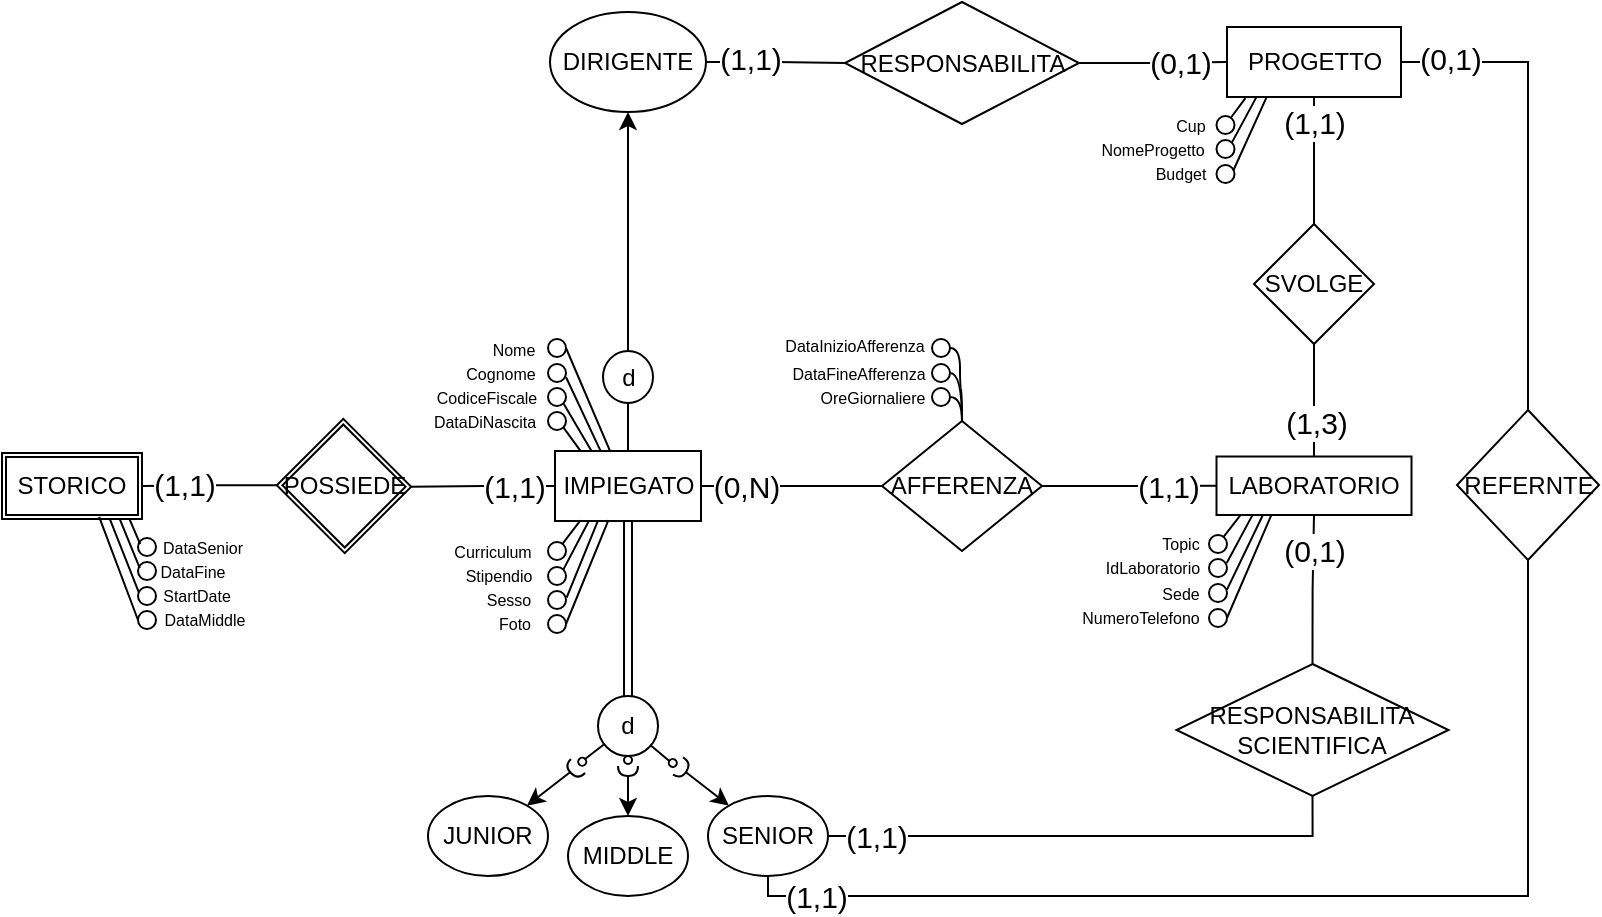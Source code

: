 <mxfile version="20.8.16" type="device"><diagram name="Pagina-1" id="U4WrI6fNyZuZjrdjDLC1"><mxGraphModel dx="867" dy="661" grid="0" gridSize="10" guides="1" tooltips="1" connect="1" arrows="1" fold="1" page="1" pageScale="1" pageWidth="1654" pageHeight="2336" background="none" math="0" shadow="0"><root><mxCell id="0"/><mxCell id="1" parent="0"/><mxCell id="TmsTmUXtEc_PQenwjPBR-1" value="" style="edgeStyle=orthogonalEdgeStyle;rounded=0;orthogonalLoop=1;jettySize=auto;html=1;endArrow=none;endFill=0;exitX=0;exitY=0.5;exitDx=0;exitDy=0;labelBackgroundColor=none;fontColor=default;entryX=1;entryY=0;entryDx=0;entryDy=0;" parent="1" source="TmsTmUXtEc_PQenwjPBR-46" target="TmsTmUXtEc_PQenwjPBR-113" edge="1"><mxGeometry relative="1" as="geometry"><mxPoint x="684" y="574.5" as="sourcePoint"/><mxPoint x="594.963" y="575.917" as="targetPoint"/></mxGeometry></mxCell><mxCell id="sHf85adZFok0IFwnx5UR-2" value="&lt;font style=&quot;font-size: 15px;&quot;&gt;(1,1)&lt;/font&gt;" style="edgeLabel;html=1;align=center;verticalAlign=middle;resizable=0;points=[];" parent="TmsTmUXtEc_PQenwjPBR-1" vertex="1" connectable="0"><mxGeometry x="-0.414" relative="1" as="geometry"><mxPoint as="offset"/></mxGeometry></mxCell><mxCell id="TmsTmUXtEc_PQenwjPBR-3" value="" style="edgeStyle=orthogonalEdgeStyle;rounded=0;orthogonalLoop=1;jettySize=auto;html=1;endArrow=none;endFill=0;endSize=6;jumpStyle=none;align=center;exitX=1;exitY=0.5;exitDx=0;exitDy=0;labelBackgroundColor=none;fontColor=default;" parent="1" source="TmsTmUXtEc_PQenwjPBR-46" target="TmsTmUXtEc_PQenwjPBR-17" edge="1"><mxGeometry relative="1" as="geometry"><mxPoint x="764" y="574.5" as="sourcePoint"/></mxGeometry></mxCell><mxCell id="sHf85adZFok0IFwnx5UR-3" value="&lt;font style=&quot;font-size: 15px;&quot;&gt;(0,N)&lt;/font&gt;" style="edgeLabel;html=1;align=center;verticalAlign=middle;resizable=0;points=[];" parent="TmsTmUXtEc_PQenwjPBR-3" vertex="1" connectable="0"><mxGeometry x="-0.58" y="1" relative="1" as="geometry"><mxPoint x="3" y="1" as="offset"/></mxGeometry></mxCell><mxCell id="TmsTmUXtEc_PQenwjPBR-5" value="" style="edgeStyle=orthogonalEdgeStyle;rounded=0;orthogonalLoop=1;jettySize=auto;html=1;endArrow=none;endFill=0;exitX=0.5;exitY=0;exitDx=0;exitDy=0;labelBackgroundColor=none;fontColor=default;" parent="1" source="TmsTmUXtEc_PQenwjPBR-47" target="TmsTmUXtEc_PQenwjPBR-26" edge="1"><mxGeometry relative="1" as="geometry"><mxPoint x="1067" y="540.5" as="sourcePoint"/></mxGeometry></mxCell><mxCell id="B2pStf6uUCOA6cXlNcLJ-6" value="(1,3)" style="edgeLabel;html=1;align=center;verticalAlign=middle;resizable=0;points=[];fontSize=15;" parent="TmsTmUXtEc_PQenwjPBR-5" vertex="1" connectable="0"><mxGeometry x="-0.381" y="-1" relative="1" as="geometry"><mxPoint as="offset"/></mxGeometry></mxCell><mxCell id="TmsTmUXtEc_PQenwjPBR-6" value="" style="edgeStyle=orthogonalEdgeStyle;rounded=0;orthogonalLoop=1;jettySize=auto;html=1;endArrow=none;endFill=0;startArrow=none;startFill=0;shape=link;entryX=0.5;entryY=1;entryDx=0;entryDy=0;labelBackgroundColor=none;fontColor=default;" parent="1" source="TmsTmUXtEc_PQenwjPBR-9" target="TmsTmUXtEc_PQenwjPBR-46" edge="1"><mxGeometry relative="1" as="geometry"><mxPoint x="724" y="604.5" as="targetPoint"/></mxGeometry></mxCell><mxCell id="TmsTmUXtEc_PQenwjPBR-7" value="" style="rounded=0;orthogonalLoop=1;jettySize=auto;html=1;entryX=0;entryY=0.5;entryDx=0;entryDy=0;entryPerimeter=0;endArrow=none;endFill=0;labelBackgroundColor=none;fontColor=default;" parent="1" source="TmsTmUXtEc_PQenwjPBR-9" target="TmsTmUXtEc_PQenwjPBR-19" edge="1"><mxGeometry relative="1" as="geometry"/></mxCell><mxCell id="TmsTmUXtEc_PQenwjPBR-8" value="" style="rounded=0;orthogonalLoop=1;jettySize=auto;html=1;entryX=0;entryY=0.5;entryDx=0;entryDy=0;entryPerimeter=0;endArrow=none;endFill=0;labelBackgroundColor=none;fontColor=default;" parent="1" source="TmsTmUXtEc_PQenwjPBR-9" target="TmsTmUXtEc_PQenwjPBR-21" edge="1"><mxGeometry relative="1" as="geometry"/></mxCell><mxCell id="TmsTmUXtEc_PQenwjPBR-9" value="d" style="ellipse;whiteSpace=wrap;html=1;rounded=0;labelBackgroundColor=none;" parent="1" vertex="1"><mxGeometry x="709" y="681" width="30" height="30" as="geometry"/></mxCell><mxCell id="TmsTmUXtEc_PQenwjPBR-10" value="JUNIOR" style="ellipse;whiteSpace=wrap;html=1;rounded=0;labelBackgroundColor=none;" parent="1" vertex="1"><mxGeometry x="624" y="731" width="60" height="40" as="geometry"/></mxCell><mxCell id="TmsTmUXtEc_PQenwjPBR-11" value="MIDDLE" style="ellipse;whiteSpace=wrap;html=1;rounded=0;labelBackgroundColor=none;" parent="1" vertex="1"><mxGeometry x="694" y="741" width="60" height="40" as="geometry"/></mxCell><mxCell id="TmsTmUXtEc_PQenwjPBR-12" value="SENIOR" style="ellipse;whiteSpace=wrap;html=1;rounded=0;labelBackgroundColor=none;" parent="1" vertex="1"><mxGeometry x="764" y="731" width="60" height="40" as="geometry"/></mxCell><mxCell id="TmsTmUXtEc_PQenwjPBR-13" value="" style="edgeStyle=orthogonalEdgeStyle;rounded=0;orthogonalLoop=1;jettySize=auto;html=1;endArrow=none;endFill=0;entryX=1;entryY=0.5;entryDx=0;entryDy=0;labelBackgroundColor=none;fontColor=default;exitX=0;exitY=1;exitDx=0;exitDy=0;" parent="1" source="TmsTmUXtEc_PQenwjPBR-113" target="TmsTmUXtEc_PQenwjPBR-112" edge="1"><mxGeometry relative="1" as="geometry"><mxPoint x="433.0" y="576" as="targetPoint"/><mxPoint x="525.037" y="575.917" as="sourcePoint"/></mxGeometry></mxCell><mxCell id="sHf85adZFok0IFwnx5UR-1" value="&lt;font style=&quot;font-size: 15px;&quot;&gt;(1,1)&lt;/font&gt;" style="edgeLabel;html=1;align=center;verticalAlign=middle;resizable=0;points=[];" parent="TmsTmUXtEc_PQenwjPBR-13" vertex="1" connectable="0"><mxGeometry x="0.405" y="-1" relative="1" as="geometry"><mxPoint as="offset"/></mxGeometry></mxCell><mxCell id="TmsTmUXtEc_PQenwjPBR-15" value="" style="edgeStyle=orthogonalEdgeStyle;rounded=0;orthogonalLoop=1;jettySize=auto;html=1;endArrow=none;endFill=0;entryX=0;entryY=0.5;entryDx=0;entryDy=0;exitX=1;exitY=0.5;exitDx=0;exitDy=0;labelBackgroundColor=none;fontColor=default;" parent="1" source="TmsTmUXtEc_PQenwjPBR-17" target="TmsTmUXtEc_PQenwjPBR-47" edge="1"><mxGeometry relative="1" as="geometry"><mxPoint x="1063.5" y="575.5" as="targetPoint"/></mxGeometry></mxCell><mxCell id="TmsTmUXtEc_PQenwjPBR-16" value="(1,1)" style="edgeLabel;html=1;align=center;verticalAlign=middle;resizable=0;points=[];fontSize=15;" parent="TmsTmUXtEc_PQenwjPBR-15" vertex="1" connectable="0"><mxGeometry x="0.565" relative="1" as="geometry"><mxPoint x="-6" as="offset"/></mxGeometry></mxCell><mxCell id="TmsTmUXtEc_PQenwjPBR-17" value="AFFERENZA" style="rhombus;whiteSpace=wrap;html=1;rounded=0;labelBackgroundColor=none;" parent="1" vertex="1"><mxGeometry x="851" y="543.5" width="80" height="65" as="geometry"/></mxCell><mxCell id="TmsTmUXtEc_PQenwjPBR-18" value="" style="rounded=0;orthogonalLoop=1;jettySize=auto;html=1;labelBackgroundColor=none;fontColor=default;" parent="1" source="TmsTmUXtEc_PQenwjPBR-19" target="TmsTmUXtEc_PQenwjPBR-12" edge="1"><mxGeometry relative="1" as="geometry"/></mxCell><mxCell id="TmsTmUXtEc_PQenwjPBR-19" value="" style="shape=providedRequiredInterface;html=1;verticalLabelPosition=bottom;rotation=30;rounded=0;labelBackgroundColor=none;" parent="1" vertex="1"><mxGeometry x="744" y="711" width="10" height="10" as="geometry"/></mxCell><mxCell id="TmsTmUXtEc_PQenwjPBR-20" value="" style="rounded=0;orthogonalLoop=1;jettySize=auto;html=1;labelBackgroundColor=none;fontColor=default;" parent="1" source="TmsTmUXtEc_PQenwjPBR-21" target="TmsTmUXtEc_PQenwjPBR-10" edge="1"><mxGeometry relative="1" as="geometry"/></mxCell><mxCell id="TmsTmUXtEc_PQenwjPBR-21" value="" style="shape=providedRequiredInterface;html=1;verticalLabelPosition=bottom;rotation=135;rounded=0;labelBackgroundColor=none;" parent="1" vertex="1"><mxGeometry x="694" y="711" width="10" height="10" as="geometry"/></mxCell><mxCell id="TmsTmUXtEc_PQenwjPBR-22" value="" style="shape=providedRequiredInterface;html=1;verticalLabelPosition=bottom;rotation=90;rounded=0;labelBackgroundColor=none;" parent="1" vertex="1"><mxGeometry x="719" y="711" width="10" height="10" as="geometry"/></mxCell><mxCell id="TmsTmUXtEc_PQenwjPBR-23" value="" style="endArrow=none;html=1;rounded=0;entryX=0.5;entryY=1;entryDx=0;entryDy=0;exitX=0;exitY=0.5;exitDx=0;exitDy=0;exitPerimeter=0;labelBackgroundColor=none;fontColor=default;" parent="1" source="TmsTmUXtEc_PQenwjPBR-22" target="TmsTmUXtEc_PQenwjPBR-9" edge="1"><mxGeometry width="50" height="50" relative="1" as="geometry"><mxPoint x="704" y="791" as="sourcePoint"/><mxPoint x="754" y="741" as="targetPoint"/></mxGeometry></mxCell><mxCell id="TmsTmUXtEc_PQenwjPBR-24" value="" style="endArrow=classic;html=1;rounded=0;exitX=1;exitY=0.5;exitDx=0;exitDy=0;exitPerimeter=0;entryX=0.5;entryY=0;entryDx=0;entryDy=0;labelBackgroundColor=none;fontColor=default;" parent="1" source="TmsTmUXtEc_PQenwjPBR-22" target="TmsTmUXtEc_PQenwjPBR-11" edge="1"><mxGeometry width="50" height="50" relative="1" as="geometry"><mxPoint x="704" y="791" as="sourcePoint"/><mxPoint x="754" y="741" as="targetPoint"/></mxGeometry></mxCell><mxCell id="TmsTmUXtEc_PQenwjPBR-25" value="" style="edgeStyle=orthogonalEdgeStyle;rounded=0;orthogonalLoop=1;jettySize=auto;html=1;endArrow=none;endFill=0;entryX=0.5;entryY=1;entryDx=0;entryDy=0;labelBackgroundColor=none;fontColor=default;" parent="1" source="TmsTmUXtEc_PQenwjPBR-26" target="TmsTmUXtEc_PQenwjPBR-48" edge="1"><mxGeometry relative="1" as="geometry"><mxPoint x="1067" y="395" as="targetPoint"/></mxGeometry></mxCell><mxCell id="B2pStf6uUCOA6cXlNcLJ-3" value="(1,1)" style="edgeLabel;html=1;align=center;verticalAlign=middle;resizable=0;points=[];fontSize=15;" parent="TmsTmUXtEc_PQenwjPBR-25" vertex="1" connectable="0"><mxGeometry x="0.606" relative="1" as="geometry"><mxPoint as="offset"/></mxGeometry></mxCell><mxCell id="TmsTmUXtEc_PQenwjPBR-26" value="SVOLGE" style="rhombus;whiteSpace=wrap;html=1;rounded=0;labelBackgroundColor=none;" parent="1" vertex="1"><mxGeometry x="1037" y="445" width="60" height="60" as="geometry"/></mxCell><mxCell id="TmsTmUXtEc_PQenwjPBR-27" value="" style="edgeStyle=orthogonalEdgeStyle;orthogonalLoop=1;jettySize=auto;html=1;rounded=0;labelBackgroundColor=none;fontColor=default;" parent="1" source="TmsTmUXtEc_PQenwjPBR-28" target="TmsTmUXtEc_PQenwjPBR-32" edge="1"><mxGeometry relative="1" as="geometry"/></mxCell><mxCell id="TmsTmUXtEc_PQenwjPBR-28" value="d" style="ellipse;whiteSpace=wrap;html=1;rounded=0;labelBackgroundColor=none;" parent="1" vertex="1"><mxGeometry x="711.5" y="508.5" width="25" height="26" as="geometry"/></mxCell><mxCell id="TmsTmUXtEc_PQenwjPBR-29" value="" style="endArrow=none;html=1;exitX=0.5;exitY=0;exitDx=0;exitDy=0;entryX=0.5;entryY=1;entryDx=0;entryDy=0;rounded=0;labelBackgroundColor=none;fontColor=default;" parent="1" source="TmsTmUXtEc_PQenwjPBR-46" target="TmsTmUXtEc_PQenwjPBR-28" edge="1"><mxGeometry width="50" height="50" relative="1" as="geometry"><mxPoint x="724" y="544.5" as="sourcePoint"/><mxPoint x="811" y="459.5" as="targetPoint"/></mxGeometry></mxCell><mxCell id="TmsTmUXtEc_PQenwjPBR-30" value="" style="edgeStyle=orthogonalEdgeStyle;orthogonalLoop=1;jettySize=auto;html=1;endArrow=none;endFill=0;rounded=0;labelBackgroundColor=none;fontColor=default;" parent="1" source="TmsTmUXtEc_PQenwjPBR-32" target="TmsTmUXtEc_PQenwjPBR-35" edge="1"><mxGeometry relative="1" as="geometry"/></mxCell><mxCell id="TmsTmUXtEc_PQenwjPBR-31" value="(1,1)" style="edgeLabel;html=1;align=center;verticalAlign=middle;resizable=0;points=[];fontSize=15;" parent="TmsTmUXtEc_PQenwjPBR-30" vertex="1" connectable="0"><mxGeometry x="-0.792" y="2" relative="1" as="geometry"><mxPoint x="14" as="offset"/></mxGeometry></mxCell><mxCell id="TmsTmUXtEc_PQenwjPBR-32" value="DIRIGENTE" style="ellipse;whiteSpace=wrap;html=1;rounded=0;labelBackgroundColor=none;" parent="1" vertex="1"><mxGeometry x="685" y="339" width="78" height="50" as="geometry"/></mxCell><mxCell id="TmsTmUXtEc_PQenwjPBR-33" value="" style="edgeStyle=orthogonalEdgeStyle;orthogonalLoop=1;jettySize=auto;html=1;endArrow=none;endFill=0;entryX=0;entryY=0.5;entryDx=0;entryDy=0;rounded=0;labelBackgroundColor=none;fontColor=default;" parent="1" source="TmsTmUXtEc_PQenwjPBR-35" target="TmsTmUXtEc_PQenwjPBR-48" edge="1"><mxGeometry relative="1" as="geometry"><mxPoint x="1068.5" y="365" as="targetPoint"/></mxGeometry></mxCell><mxCell id="TmsTmUXtEc_PQenwjPBR-34" value="(0,1)" style="edgeLabel;html=1;align=center;verticalAlign=middle;resizable=0;points=[];fontSize=15;" parent="TmsTmUXtEc_PQenwjPBR-33" vertex="1" connectable="0"><mxGeometry x="0.546" y="1" relative="1" as="geometry"><mxPoint x="-7" y="1" as="offset"/></mxGeometry></mxCell><mxCell id="TmsTmUXtEc_PQenwjPBR-35" value="RESPONSABILITA" style="rhombus;whiteSpace=wrap;html=1;rounded=0;labelBackgroundColor=none;" parent="1" vertex="1"><mxGeometry x="832.5" y="334" width="117" height="61" as="geometry"/></mxCell><mxCell id="TmsTmUXtEc_PQenwjPBR-36" value="REFERNTE" style="rhombus;whiteSpace=wrap;html=1;rounded=0;labelBackgroundColor=none;" parent="1" vertex="1"><mxGeometry x="1138.5" y="538" width="71" height="75" as="geometry"/></mxCell><mxCell id="TmsTmUXtEc_PQenwjPBR-37" value="" style="endArrow=none;html=1;exitX=0.5;exitY=1;exitDx=0;exitDy=0;entryX=0.5;entryY=1;entryDx=0;entryDy=0;edgeStyle=orthogonalEdgeStyle;rounded=0;labelBackgroundColor=none;fontColor=default;" parent="1" source="TmsTmUXtEc_PQenwjPBR-12" target="TmsTmUXtEc_PQenwjPBR-36" edge="1"><mxGeometry width="50" height="50" relative="1" as="geometry"><mxPoint x="825" y="761.5" as="sourcePoint"/><mxPoint x="875" y="711.5" as="targetPoint"/></mxGeometry></mxCell><mxCell id="TmsTmUXtEc_PQenwjPBR-38" value="(1,1)" style="edgeLabel;html=1;align=center;verticalAlign=middle;resizable=0;points=[];fontSize=15;" parent="TmsTmUXtEc_PQenwjPBR-37" vertex="1" connectable="0"><mxGeometry x="-0.904" y="1" relative="1" as="geometry"><mxPoint x="7" y="1" as="offset"/></mxGeometry></mxCell><mxCell id="TmsTmUXtEc_PQenwjPBR-39" value="" style="endArrow=none;html=1;exitX=0.5;exitY=0;exitDx=0;exitDy=0;entryX=1;entryY=0.5;entryDx=0;entryDy=0;edgeStyle=orthogonalEdgeStyle;rounded=0;labelBackgroundColor=none;fontColor=default;" parent="1" source="TmsTmUXtEc_PQenwjPBR-36" target="TmsTmUXtEc_PQenwjPBR-48" edge="1"><mxGeometry width="50" height="50" relative="1" as="geometry"><mxPoint x="1175" y="471.5" as="sourcePoint"/><mxPoint x="1107" y="345.5" as="targetPoint"/></mxGeometry></mxCell><mxCell id="TmsTmUXtEc_PQenwjPBR-40" value="(0,1)" style="edgeLabel;html=1;align=center;verticalAlign=middle;resizable=0;points=[];fontSize=15;" parent="TmsTmUXtEc_PQenwjPBR-39" vertex="1" connectable="0"><mxGeometry x="0.884" y="-1" relative="1" as="geometry"><mxPoint x="10" y="-1" as="offset"/></mxGeometry></mxCell><mxCell id="TmsTmUXtEc_PQenwjPBR-41" value="" style="endArrow=none;html=1;exitX=1;exitY=0.5;exitDx=0;exitDy=0;entryX=0.5;entryY=1;entryDx=0;entryDy=0;edgeStyle=orthogonalEdgeStyle;rounded=0;labelBackgroundColor=none;fontColor=default;" parent="1" source="TmsTmUXtEc_PQenwjPBR-12" target="TmsTmUXtEc_PQenwjPBR-43" edge="1"><mxGeometry width="50" height="50" relative="1" as="geometry"><mxPoint x="938" y="733" as="sourcePoint"/><mxPoint x="982" y="748" as="targetPoint"/></mxGeometry></mxCell><mxCell id="TmsTmUXtEc_PQenwjPBR-42" value="(1,1)" style="edgeLabel;html=1;align=center;verticalAlign=middle;resizable=0;points=[];fontSize=15;" parent="TmsTmUXtEc_PQenwjPBR-41" vertex="1" connectable="0"><mxGeometry x="-0.898" y="-2" relative="1" as="geometry"><mxPoint x="10" y="-2" as="offset"/></mxGeometry></mxCell><mxCell id="TmsTmUXtEc_PQenwjPBR-43" value="RESPONSABILITA&lt;br&gt;SCIENTIFICA" style="rhombus;whiteSpace=wrap;html=1;rounded=0;labelBackgroundColor=none;" parent="1" vertex="1"><mxGeometry x="998.25" y="665" width="136" height="66" as="geometry"/></mxCell><mxCell id="TmsTmUXtEc_PQenwjPBR-44" value="" style="endArrow=none;html=1;entryX=0.5;entryY=1;entryDx=0;entryDy=0;exitX=0.5;exitY=0;exitDx=0;exitDy=0;edgeStyle=orthogonalEdgeStyle;rounded=0;labelBackgroundColor=none;fontColor=default;" parent="1" source="TmsTmUXtEc_PQenwjPBR-43" target="TmsTmUXtEc_PQenwjPBR-47" edge="1"><mxGeometry width="50" height="50" relative="1" as="geometry"><mxPoint x="927" y="704.5" as="sourcePoint"/><mxPoint x="1067" y="610.5" as="targetPoint"/></mxGeometry></mxCell><mxCell id="B2pStf6uUCOA6cXlNcLJ-5" value="(0,1)" style="edgeLabel;html=1;align=center;verticalAlign=middle;resizable=0;points=[];fontSize=15;" parent="TmsTmUXtEc_PQenwjPBR-44" vertex="1" connectable="0"><mxGeometry x="0.542" relative="1" as="geometry"><mxPoint as="offset"/></mxGeometry></mxCell><mxCell id="TmsTmUXtEc_PQenwjPBR-46" value="IMPIEGATO" style="rounded=0;whiteSpace=wrap;html=1;labelBackgroundColor=none;" parent="1" vertex="1"><mxGeometry x="687.5" y="558.5" width="73" height="35" as="geometry"/></mxCell><mxCell id="TmsTmUXtEc_PQenwjPBR-47" value="LABORATORIO" style="rounded=0;whiteSpace=wrap;html=1;labelBackgroundColor=none;" parent="1" vertex="1"><mxGeometry x="1018.25" y="561.25" width="97.5" height="29.25" as="geometry"/></mxCell><mxCell id="TmsTmUXtEc_PQenwjPBR-48" value="PROGETTO" style="rounded=0;whiteSpace=wrap;html=1;labelBackgroundColor=none;" parent="1" vertex="1"><mxGeometry x="1023.5" y="346.5" width="87" height="35" as="geometry"/></mxCell><mxCell id="TmsTmUXtEc_PQenwjPBR-49" value="" style="ellipse;whiteSpace=wrap;html=1;" parent="1" vertex="1"><mxGeometry x="684" y="604" width="9" height="9" as="geometry"/></mxCell><mxCell id="TmsTmUXtEc_PQenwjPBR-50" value="" style="ellipse;whiteSpace=wrap;html=1;" parent="1" vertex="1"><mxGeometry x="684" y="616.5" width="9" height="9" as="geometry"/></mxCell><mxCell id="TmsTmUXtEc_PQenwjPBR-51" value="" style="ellipse;whiteSpace=wrap;html=1;" parent="1" vertex="1"><mxGeometry x="684" y="628.5" width="9" height="9" as="geometry"/></mxCell><mxCell id="TmsTmUXtEc_PQenwjPBR-52" value="" style="ellipse;whiteSpace=wrap;html=1;" parent="1" vertex="1"><mxGeometry x="684" y="640.5" width="9" height="9" as="geometry"/></mxCell><mxCell id="TmsTmUXtEc_PQenwjPBR-53" value="" style="ellipse;whiteSpace=wrap;html=1;" parent="1" vertex="1"><mxGeometry x="684" y="502.5" width="9" height="9" as="geometry"/></mxCell><mxCell id="TmsTmUXtEc_PQenwjPBR-54" value="" style="ellipse;whiteSpace=wrap;html=1;" parent="1" vertex="1"><mxGeometry x="684" y="515" width="9" height="9" as="geometry"/></mxCell><mxCell id="TmsTmUXtEc_PQenwjPBR-55" value="" style="ellipse;whiteSpace=wrap;html=1;" parent="1" vertex="1"><mxGeometry x="684" y="527" width="9" height="9" as="geometry"/></mxCell><mxCell id="TmsTmUXtEc_PQenwjPBR-56" value="" style="ellipse;whiteSpace=wrap;html=1;" parent="1" vertex="1"><mxGeometry x="684" y="539" width="9" height="9" as="geometry"/></mxCell><mxCell id="TmsTmUXtEc_PQenwjPBR-57" value="" style="endArrow=none;html=1;rounded=0;entryX=0.174;entryY=0.99;entryDx=0;entryDy=0;entryPerimeter=0;" parent="1" source="TmsTmUXtEc_PQenwjPBR-49" target="TmsTmUXtEc_PQenwjPBR-46" edge="1"><mxGeometry width="50" height="50" relative="1" as="geometry"><mxPoint x="693" y="658.5" as="sourcePoint"/><mxPoint x="763.711" y="608.5" as="targetPoint"/></mxGeometry></mxCell><mxCell id="TmsTmUXtEc_PQenwjPBR-58" value="" style="endArrow=none;html=1;rounded=0;exitX=1;exitY=0;exitDx=0;exitDy=0;entryX=0.23;entryY=1.007;entryDx=0;entryDy=0;entryPerimeter=0;" parent="1" source="TmsTmUXtEc_PQenwjPBR-50" target="TmsTmUXtEc_PQenwjPBR-46" edge="1"><mxGeometry width="50" height="50" relative="1" as="geometry"><mxPoint x="704" y="623.5" as="sourcePoint"/><mxPoint x="754" y="573.5" as="targetPoint"/></mxGeometry></mxCell><mxCell id="TmsTmUXtEc_PQenwjPBR-59" value="" style="endArrow=none;html=1;rounded=0;exitX=1.035;exitY=0.368;exitDx=0;exitDy=0;exitPerimeter=0;entryX=0.293;entryY=1.001;entryDx=0;entryDy=0;entryPerimeter=0;" parent="1" source="TmsTmUXtEc_PQenwjPBR-51" target="TmsTmUXtEc_PQenwjPBR-46" edge="1"><mxGeometry width="50" height="50" relative="1" as="geometry"><mxPoint x="704" y="623.5" as="sourcePoint"/><mxPoint x="754" y="573.5" as="targetPoint"/></mxGeometry></mxCell><mxCell id="TmsTmUXtEc_PQenwjPBR-60" value="" style="endArrow=none;html=1;rounded=0;exitX=1;exitY=0.5;exitDx=0;exitDy=0;entryX=0.366;entryY=0.987;entryDx=0;entryDy=0;entryPerimeter=0;" parent="1" source="TmsTmUXtEc_PQenwjPBR-52" target="TmsTmUXtEc_PQenwjPBR-46" edge="1"><mxGeometry width="50" height="50" relative="1" as="geometry"><mxPoint x="692" y="624.5" as="sourcePoint"/><mxPoint x="742" y="574.5" as="targetPoint"/></mxGeometry></mxCell><mxCell id="TmsTmUXtEc_PQenwjPBR-61" value="" style="endArrow=none;html=1;rounded=0;exitX=0.172;exitY=-0.01;exitDx=0;exitDy=0;exitPerimeter=0;entryX=1;entryY=1;entryDx=0;entryDy=0;" parent="1" source="TmsTmUXtEc_PQenwjPBR-46" target="TmsTmUXtEc_PQenwjPBR-56" edge="1"><mxGeometry width="50" height="50" relative="1" as="geometry"><mxPoint x="692" y="571.5" as="sourcePoint"/><mxPoint x="742" y="521.5" as="targetPoint"/></mxGeometry></mxCell><mxCell id="TmsTmUXtEc_PQenwjPBR-62" value="" style="endArrow=none;html=1;rounded=0;exitX=1;exitY=1;exitDx=0;exitDy=0;entryX=0.25;entryY=0;entryDx=0;entryDy=0;" parent="1" source="TmsTmUXtEc_PQenwjPBR-55" target="TmsTmUXtEc_PQenwjPBR-46" edge="1"><mxGeometry width="50" height="50" relative="1" as="geometry"><mxPoint x="688" y="575.5" as="sourcePoint"/><mxPoint x="706" y="555.5" as="targetPoint"/></mxGeometry></mxCell><mxCell id="TmsTmUXtEc_PQenwjPBR-63" value="" style="endArrow=none;html=1;rounded=0;entryX=0.311;entryY=-0.006;entryDx=0;entryDy=0;entryPerimeter=0;exitX=1.003;exitY=0.738;exitDx=0;exitDy=0;exitPerimeter=0;" parent="1" source="TmsTmUXtEc_PQenwjPBR-54" target="TmsTmUXtEc_PQenwjPBR-46" edge="1"><mxGeometry width="50" height="50" relative="1" as="geometry"><mxPoint x="693" y="569.5" as="sourcePoint"/><mxPoint x="763.711" y="519.5" as="targetPoint"/></mxGeometry></mxCell><mxCell id="TmsTmUXtEc_PQenwjPBR-64" value="" style="endArrow=none;html=1;rounded=0;entryX=0.378;entryY=0.006;entryDx=0;entryDy=0;entryPerimeter=0;exitX=1;exitY=0.5;exitDx=0;exitDy=0;" parent="1" source="TmsTmUXtEc_PQenwjPBR-53" target="TmsTmUXtEc_PQenwjPBR-46" edge="1"><mxGeometry width="50" height="50" relative="1" as="geometry"><mxPoint x="693" y="557" as="sourcePoint"/><mxPoint x="763.711" y="507" as="targetPoint"/></mxGeometry></mxCell><mxCell id="TmsTmUXtEc_PQenwjPBR-65" value="&lt;font style=&quot;font-size: 8px;&quot;&gt;Nome&lt;/font&gt;" style="text;html=1;strokeColor=none;fillColor=none;align=center;verticalAlign=middle;whiteSpace=wrap;rounded=0;fontSize=10;" parent="1" vertex="1"><mxGeometry x="637" y="492" width="60" height="30" as="geometry"/></mxCell><mxCell id="TmsTmUXtEc_PQenwjPBR-66" value="Cognome" style="text;html=1;align=center;verticalAlign=middle;resizable=0;points=[];autosize=1;strokeColor=none;fillColor=none;fontSize=8;" parent="1" vertex="1"><mxGeometry x="633" y="508.5" width="53" height="22" as="geometry"/></mxCell><mxCell id="TmsTmUXtEc_PQenwjPBR-67" value="CodiceFiscale" style="text;html=1;align=center;verticalAlign=middle;resizable=0;points=[];autosize=1;strokeColor=none;fillColor=none;fontSize=8;" parent="1" vertex="1"><mxGeometry x="618.5" y="520.5" width="68" height="22" as="geometry"/></mxCell><mxCell id="TmsTmUXtEc_PQenwjPBR-68" value="DataDiNascita" style="text;html=1;align=center;verticalAlign=middle;resizable=0;points=[];autosize=1;strokeColor=none;fillColor=none;fontSize=8;" parent="1" vertex="1"><mxGeometry x="617.5" y="532.5" width="69" height="22" as="geometry"/></mxCell><mxCell id="TmsTmUXtEc_PQenwjPBR-69" value="Curriculum" style="text;html=1;align=center;verticalAlign=middle;resizable=0;points=[];autosize=1;strokeColor=none;fillColor=none;fontSize=8;" parent="1" vertex="1"><mxGeometry x="627" y="597.5" width="57" height="22" as="geometry"/></mxCell><mxCell id="TmsTmUXtEc_PQenwjPBR-70" value="Stipendio" style="text;html=1;align=center;verticalAlign=middle;resizable=0;points=[];autosize=1;strokeColor=none;fillColor=none;fontSize=8;" parent="1" vertex="1"><mxGeometry x="633" y="610" width="51" height="22" as="geometry"/></mxCell><mxCell id="TmsTmUXtEc_PQenwjPBR-71" value="Sesso" style="text;html=1;align=center;verticalAlign=middle;resizable=0;points=[];autosize=1;strokeColor=none;fillColor=none;fontSize=8;" parent="1" vertex="1"><mxGeometry x="644" y="622" width="40" height="22" as="geometry"/></mxCell><mxCell id="TmsTmUXtEc_PQenwjPBR-72" value="Foto" style="text;html=1;align=center;verticalAlign=middle;resizable=0;points=[];autosize=1;strokeColor=none;fillColor=none;fontSize=8;" parent="1" vertex="1"><mxGeometry x="650" y="634" width="34" height="22" as="geometry"/></mxCell><mxCell id="TmsTmUXtEc_PQenwjPBR-82" value="" style="ellipse;whiteSpace=wrap;html=1;" parent="1" vertex="1"><mxGeometry x="479" y="626.5" width="9" height="9" as="geometry"/></mxCell><mxCell id="TmsTmUXtEc_PQenwjPBR-83" value="" style="ellipse;whiteSpace=wrap;html=1;" parent="1" vertex="1"><mxGeometry x="479" y="638.5" width="9" height="9" as="geometry"/></mxCell><mxCell id="TmsTmUXtEc_PQenwjPBR-84" value="" style="ellipse;whiteSpace=wrap;html=1;" parent="1" vertex="1"><mxGeometry x="479" y="602" width="9" height="9" as="geometry"/></mxCell><mxCell id="TmsTmUXtEc_PQenwjPBR-85" value="" style="ellipse;whiteSpace=wrap;html=1;" parent="1" vertex="1"><mxGeometry x="479" y="614" width="9" height="9" as="geometry"/></mxCell><mxCell id="TmsTmUXtEc_PQenwjPBR-88" value="" style="endArrow=none;html=1;rounded=0;fontSize=8;exitX=0.123;exitY=0.336;exitDx=0;exitDy=0;exitPerimeter=0;entryX=0.91;entryY=0.997;entryDx=0;entryDy=0;entryPerimeter=0;" parent="1" source="TmsTmUXtEc_PQenwjPBR-84" target="TmsTmUXtEc_PQenwjPBR-112" edge="1"><mxGeometry width="50" height="50" relative="1" as="geometry"><mxPoint x="491" y="623.5" as="sourcePoint"/><mxPoint x="473.344" y="592.808" as="targetPoint"/></mxGeometry></mxCell><mxCell id="TmsTmUXtEc_PQenwjPBR-89" value="" style="endArrow=none;html=1;rounded=0;fontSize=8;exitX=0.099;exitY=0.336;exitDx=0;exitDy=0;exitPerimeter=0;entryX=0.834;entryY=0.964;entryDx=0;entryDy=0;entryPerimeter=0;" parent="1" source="TmsTmUXtEc_PQenwjPBR-85" target="TmsTmUXtEc_PQenwjPBR-112" edge="1"><mxGeometry width="50" height="50" relative="1" as="geometry"><mxPoint x="408.289" y="668.5" as="sourcePoint"/><mxPoint x="465" y="595.5" as="targetPoint"/></mxGeometry></mxCell><mxCell id="TmsTmUXtEc_PQenwjPBR-90" value="StartDate" style="text;html=1;align=center;verticalAlign=middle;resizable=0;points=[];autosize=1;strokeColor=none;fillColor=none;fontSize=8;" parent="1" vertex="1"><mxGeometry x="482" y="620" width="52" height="22" as="geometry"/></mxCell><mxCell id="TmsTmUXtEc_PQenwjPBR-91" value="DataMiddle" style="text;html=1;align=center;verticalAlign=middle;resizable=0;points=[];autosize=1;strokeColor=none;fillColor=none;fontSize=8;" parent="1" vertex="1"><mxGeometry x="483" y="632" width="58" height="22" as="geometry"/></mxCell><mxCell id="TmsTmUXtEc_PQenwjPBR-92" value="DataSenior" style="text;html=1;align=center;verticalAlign=middle;resizable=0;points=[];autosize=1;strokeColor=none;fillColor=none;fontSize=8;" parent="1" vertex="1"><mxGeometry x="482" y="595.5" width="58" height="22" as="geometry"/></mxCell><mxCell id="TmsTmUXtEc_PQenwjPBR-93" value="DataFine" style="text;html=1;align=center;verticalAlign=middle;resizable=0;points=[];autosize=1;strokeColor=none;fillColor=none;fontSize=8;" parent="1" vertex="1"><mxGeometry x="481" y="607.5" width="50" height="22" as="geometry"/></mxCell><mxCell id="TmsTmUXtEc_PQenwjPBR-94" value="" style="ellipse;whiteSpace=wrap;html=1;" parent="1" vertex="1"><mxGeometry x="1014.5" y="600.5" width="9" height="9" as="geometry"/></mxCell><mxCell id="TmsTmUXtEc_PQenwjPBR-95" value="" style="ellipse;whiteSpace=wrap;html=1;" parent="1" vertex="1"><mxGeometry x="1014.5" y="612.5" width="9" height="9" as="geometry"/></mxCell><mxCell id="TmsTmUXtEc_PQenwjPBR-96" value="" style="ellipse;whiteSpace=wrap;html=1;" parent="1" vertex="1"><mxGeometry x="1014.5" y="625" width="9" height="9" as="geometry"/></mxCell><mxCell id="TmsTmUXtEc_PQenwjPBR-97" value="" style="endArrow=none;html=1;rounded=0;fontSize=8;entryX=0.121;entryY=1.011;entryDx=0;entryDy=0;entryPerimeter=0;" parent="1" source="TmsTmUXtEc_PQenwjPBR-94" target="TmsTmUXtEc_PQenwjPBR-47" edge="1"><mxGeometry width="50" height="50" relative="1" as="geometry"><mxPoint x="1023.5" y="655" as="sourcePoint"/><mxPoint x="1094.211" y="605" as="targetPoint"/></mxGeometry></mxCell><mxCell id="TmsTmUXtEc_PQenwjPBR-98" value="" style="endArrow=none;html=1;rounded=0;fontSize=8;entryX=0.185;entryY=0.998;entryDx=0;entryDy=0;entryPerimeter=0;exitX=0.985;exitY=0.219;exitDx=0;exitDy=0;exitPerimeter=0;" parent="1" source="TmsTmUXtEc_PQenwjPBR-95" target="TmsTmUXtEc_PQenwjPBR-47" edge="1"><mxGeometry width="50" height="50" relative="1" as="geometry"><mxPoint x="1023.5" y="667" as="sourcePoint"/><mxPoint x="1094.211" y="617" as="targetPoint"/></mxGeometry></mxCell><mxCell id="TmsTmUXtEc_PQenwjPBR-99" value="" style="endArrow=none;html=1;rounded=0;fontSize=8;entryX=0.236;entryY=1.012;entryDx=0;entryDy=0;entryPerimeter=0;exitX=1;exitY=0.312;exitDx=0;exitDy=0;exitPerimeter=0;" parent="1" source="TmsTmUXtEc_PQenwjPBR-96" target="TmsTmUXtEc_PQenwjPBR-47" edge="1"><mxGeometry width="50" height="50" relative="1" as="geometry"><mxPoint x="1023.5" y="679.5" as="sourcePoint"/><mxPoint x="1094.211" y="629.5" as="targetPoint"/></mxGeometry></mxCell><mxCell id="TmsTmUXtEc_PQenwjPBR-100" value="Topic" style="text;html=1;align=center;verticalAlign=middle;resizable=0;points=[];autosize=1;strokeColor=none;fillColor=none;fontSize=8;" parent="1" vertex="1"><mxGeometry x="981.25" y="594" width="37" height="22" as="geometry"/></mxCell><mxCell id="TmsTmUXtEc_PQenwjPBR-101" value="IdLaboratorio" style="text;html=1;align=center;verticalAlign=middle;resizable=0;points=[];autosize=1;strokeColor=none;fillColor=none;fontSize=8;" parent="1" vertex="1"><mxGeometry x="953" y="606" width="65" height="22" as="geometry"/></mxCell><mxCell id="TmsTmUXtEc_PQenwjPBR-102" value="Sede" style="text;html=1;align=center;verticalAlign=middle;resizable=0;points=[];autosize=1;strokeColor=none;fillColor=none;fontSize=8;" parent="1" vertex="1"><mxGeometry x="981" y="618.5" width="37" height="22" as="geometry"/></mxCell><mxCell id="TmsTmUXtEc_PQenwjPBR-103" value="" style="ellipse;whiteSpace=wrap;html=1;" parent="1" vertex="1"><mxGeometry x="1018.25" y="391" width="9" height="9" as="geometry"/></mxCell><mxCell id="TmsTmUXtEc_PQenwjPBR-104" value="" style="ellipse;whiteSpace=wrap;html=1;" parent="1" vertex="1"><mxGeometry x="1018.25" y="403" width="9" height="9" as="geometry"/></mxCell><mxCell id="TmsTmUXtEc_PQenwjPBR-105" value="" style="ellipse;whiteSpace=wrap;html=1;" parent="1" vertex="1"><mxGeometry x="1018.25" y="415.5" width="9" height="9" as="geometry"/></mxCell><mxCell id="TmsTmUXtEc_PQenwjPBR-106" value="" style="endArrow=none;html=1;rounded=0;fontSize=8;entryX=0.106;entryY=1.016;entryDx=0;entryDy=0;entryPerimeter=0;" parent="1" source="TmsTmUXtEc_PQenwjPBR-103" target="TmsTmUXtEc_PQenwjPBR-48" edge="1"><mxGeometry width="50" height="50" relative="1" as="geometry"><mxPoint x="1027.25" y="443.5" as="sourcePoint"/><mxPoint x="1097.961" y="393.5" as="targetPoint"/></mxGeometry></mxCell><mxCell id="TmsTmUXtEc_PQenwjPBR-107" value="" style="endArrow=none;html=1;rounded=0;fontSize=8;entryX=0.169;entryY=1.002;entryDx=0;entryDy=0;entryPerimeter=0;exitX=1;exitY=0;exitDx=0;exitDy=0;" parent="1" source="TmsTmUXtEc_PQenwjPBR-104" target="TmsTmUXtEc_PQenwjPBR-48" edge="1"><mxGeometry width="50" height="50" relative="1" as="geometry"><mxPoint x="1027.25" y="457.5" as="sourcePoint"/><mxPoint x="1097.961" y="407.5" as="targetPoint"/></mxGeometry></mxCell><mxCell id="TmsTmUXtEc_PQenwjPBR-108" value="" style="endArrow=none;html=1;rounded=0;fontSize=8;entryX=0.227;entryY=1.005;entryDx=0;entryDy=0;exitX=0.929;exitY=0.321;exitDx=0;exitDy=0;exitPerimeter=0;entryPerimeter=0;" parent="1" source="TmsTmUXtEc_PQenwjPBR-105" target="TmsTmUXtEc_PQenwjPBR-48" edge="1"><mxGeometry width="50" height="50" relative="1" as="geometry"><mxPoint x="1027.25" y="470" as="sourcePoint"/><mxPoint x="1097.961" y="420" as="targetPoint"/></mxGeometry></mxCell><mxCell id="TmsTmUXtEc_PQenwjPBR-109" value="Cup" style="text;html=1;align=center;verticalAlign=middle;resizable=0;points=[];autosize=1;strokeColor=none;fillColor=none;fontSize=8;" parent="1" vertex="1"><mxGeometry x="988" y="384.5" width="33" height="22" as="geometry"/></mxCell><mxCell id="TmsTmUXtEc_PQenwjPBR-110" value="NomeProgetto" style="text;html=1;align=center;verticalAlign=middle;resizable=0;points=[];autosize=1;strokeColor=none;fillColor=none;fontSize=8;" parent="1" vertex="1"><mxGeometry x="951" y="396.5" width="70" height="22" as="geometry"/></mxCell><mxCell id="TmsTmUXtEc_PQenwjPBR-111" value="Budget" style="text;html=1;align=center;verticalAlign=middle;resizable=0;points=[];autosize=1;strokeColor=none;fillColor=none;fontSize=8;" parent="1" vertex="1"><mxGeometry x="978" y="409" width="43" height="22" as="geometry"/></mxCell><mxCell id="TmsTmUXtEc_PQenwjPBR-112" value="STORICO" style="shape=ext;double=1;rounded=0;whiteSpace=wrap;html=1;" parent="1" vertex="1"><mxGeometry x="411" y="559.5" width="70" height="33" as="geometry"/></mxCell><mxCell id="TmsTmUXtEc_PQenwjPBR-113" value="" style="shape=ext;double=1;rounded=0;whiteSpace=wrap;html=1;rotation=45;" parent="1" vertex="1"><mxGeometry x="558" y="552.5" width="48" height="47" as="geometry"/></mxCell><mxCell id="TmsTmUXtEc_PQenwjPBR-114" value="POSSIEDE" style="text;html=1;align=center;verticalAlign=middle;resizable=0;points=[];autosize=1;strokeColor=none;fillColor=none;" parent="1" vertex="1"><mxGeometry x="542" y="561.25" width="80" height="30" as="geometry"/></mxCell><mxCell id="6ilUNYuB6I9gc0GL-AcY-1" value="" style="ellipse;whiteSpace=wrap;html=1;" parent="1" vertex="1"><mxGeometry x="1014.5" y="637.5" width="9" height="9" as="geometry"/></mxCell><mxCell id="6ilUNYuB6I9gc0GL-AcY-3" value="" style="endArrow=none;html=1;rounded=0;exitX=1;exitY=0.5;exitDx=0;exitDy=0;entryX=0.281;entryY=1.001;entryDx=0;entryDy=0;entryPerimeter=0;" parent="1" source="6ilUNYuB6I9gc0GL-AcY-1" target="TmsTmUXtEc_PQenwjPBR-47" edge="1"><mxGeometry width="50" height="50" relative="1" as="geometry"><mxPoint x="996" y="674" as="sourcePoint"/><mxPoint x="1046" y="624" as="targetPoint"/></mxGeometry></mxCell><mxCell id="6ilUNYuB6I9gc0GL-AcY-4" value="&lt;font style=&quot;font-size: 8px;&quot;&gt;NumeroTelefono&lt;/font&gt;" style="text;html=1;align=center;verticalAlign=middle;resizable=0;points=[];autosize=1;strokeColor=none;fillColor=none;" parent="1" vertex="1"><mxGeometry x="941" y="628" width="77" height="26" as="geometry"/></mxCell><mxCell id="6ilUNYuB6I9gc0GL-AcY-5" value="" style="endArrow=none;html=1;rounded=0;fontSize=8;entryX=0.04;entryY=0.285;entryDx=0;entryDy=0;entryPerimeter=0;exitX=0.772;exitY=1.011;exitDx=0;exitDy=0;exitPerimeter=0;" parent="1" source="TmsTmUXtEc_PQenwjPBR-112" target="TmsTmUXtEc_PQenwjPBR-82" edge="1"><mxGeometry width="50" height="50" relative="1" as="geometry"><mxPoint x="462" y="639" as="sourcePoint"/><mxPoint x="512" y="589" as="targetPoint"/></mxGeometry></mxCell><mxCell id="6ilUNYuB6I9gc0GL-AcY-6" value="" style="endArrow=none;html=1;rounded=0;fontSize=8;exitX=0;exitY=0.5;exitDx=0;exitDy=0;entryX=0.694;entryY=0.969;entryDx=0;entryDy=0;entryPerimeter=0;" parent="1" source="TmsTmUXtEc_PQenwjPBR-83" target="TmsTmUXtEc_PQenwjPBR-112" edge="1"><mxGeometry width="50" height="50" relative="1" as="geometry"><mxPoint x="446" y="641" as="sourcePoint"/><mxPoint x="496" y="591" as="targetPoint"/></mxGeometry></mxCell><mxCell id="w8Em2hE28wwRciK9D2hs-1" value="" style="ellipse;whiteSpace=wrap;html=1;" vertex="1" parent="1"><mxGeometry x="876" y="527" width="9" height="9" as="geometry"/></mxCell><mxCell id="w8Em2hE28wwRciK9D2hs-2" value="" style="ellipse;whiteSpace=wrap;html=1;" vertex="1" parent="1"><mxGeometry x="876" y="515" width="9" height="9" as="geometry"/></mxCell><mxCell id="w8Em2hE28wwRciK9D2hs-3" value="" style="ellipse;whiteSpace=wrap;html=1;" vertex="1" parent="1"><mxGeometry x="876" y="502.5" width="9" height="9" as="geometry"/></mxCell><mxCell id="w8Em2hE28wwRciK9D2hs-7" value="" style="endArrow=none;html=1;rounded=0;exitX=0.5;exitY=0;exitDx=0;exitDy=0;entryX=1;entryY=0.5;entryDx=0;entryDy=0;edgeStyle=orthogonalEdgeStyle;curved=1;" edge="1" parent="1" source="TmsTmUXtEc_PQenwjPBR-17" target="w8Em2hE28wwRciK9D2hs-1"><mxGeometry width="50" height="50" relative="1" as="geometry"><mxPoint x="866" y="559" as="sourcePoint"/><mxPoint x="916" y="509" as="targetPoint"/><Array as="points"><mxPoint x="891" y="532"/></Array></mxGeometry></mxCell><mxCell id="w8Em2hE28wwRciK9D2hs-8" value="" style="endArrow=none;html=1;rounded=0;curved=1;exitX=0.5;exitY=0;exitDx=0;exitDy=0;entryX=1;entryY=0.5;entryDx=0;entryDy=0;edgeStyle=orthogonalEdgeStyle;" edge="1" parent="1" source="TmsTmUXtEc_PQenwjPBR-17" target="w8Em2hE28wwRciK9D2hs-2"><mxGeometry width="50" height="50" relative="1" as="geometry"><mxPoint x="866" y="552" as="sourcePoint"/><mxPoint x="916" y="502" as="targetPoint"/><Array as="points"><mxPoint x="891" y="520"/></Array></mxGeometry></mxCell><mxCell id="w8Em2hE28wwRciK9D2hs-9" value="" style="endArrow=none;html=1;rounded=0;curved=1;exitX=0.5;exitY=0;exitDx=0;exitDy=0;entryX=1;entryY=0.5;entryDx=0;entryDy=0;edgeStyle=orthogonalEdgeStyle;" edge="1" parent="1" source="TmsTmUXtEc_PQenwjPBR-17" target="w8Em2hE28wwRciK9D2hs-3"><mxGeometry width="50" height="50" relative="1" as="geometry"><mxPoint x="857" y="550" as="sourcePoint"/><mxPoint x="907" y="500" as="targetPoint"/><Array as="points"><mxPoint x="891" y="527"/><mxPoint x="890" y="527"/><mxPoint x="890" y="507"/></Array></mxGeometry></mxCell><mxCell id="w8Em2hE28wwRciK9D2hs-10" value="&lt;font style=&quot;font-size: 8px;&quot;&gt;DataInizioAfferenza&lt;/font&gt;" style="text;html=1;align=center;verticalAlign=middle;resizable=0;points=[];autosize=1;strokeColor=none;fillColor=none;" vertex="1" parent="1"><mxGeometry x="793" y="492" width="88" height="26" as="geometry"/></mxCell><mxCell id="w8Em2hE28wwRciK9D2hs-11" value="DataFineAfferenza" style="text;html=1;align=center;verticalAlign=middle;resizable=0;points=[];autosize=1;strokeColor=none;fillColor=none;fontSize=8;" vertex="1" parent="1"><mxGeometry x="796" y="508.5" width="85" height="22" as="geometry"/></mxCell><mxCell id="w8Em2hE28wwRciK9D2hs-12" value="OreGiornaliere" style="text;html=1;align=center;verticalAlign=middle;resizable=0;points=[];autosize=1;strokeColor=none;fillColor=none;fontSize=8;" vertex="1" parent="1"><mxGeometry x="811" y="520.5" width="70" height="22" as="geometry"/></mxCell></root></mxGraphModel></diagram></mxfile>